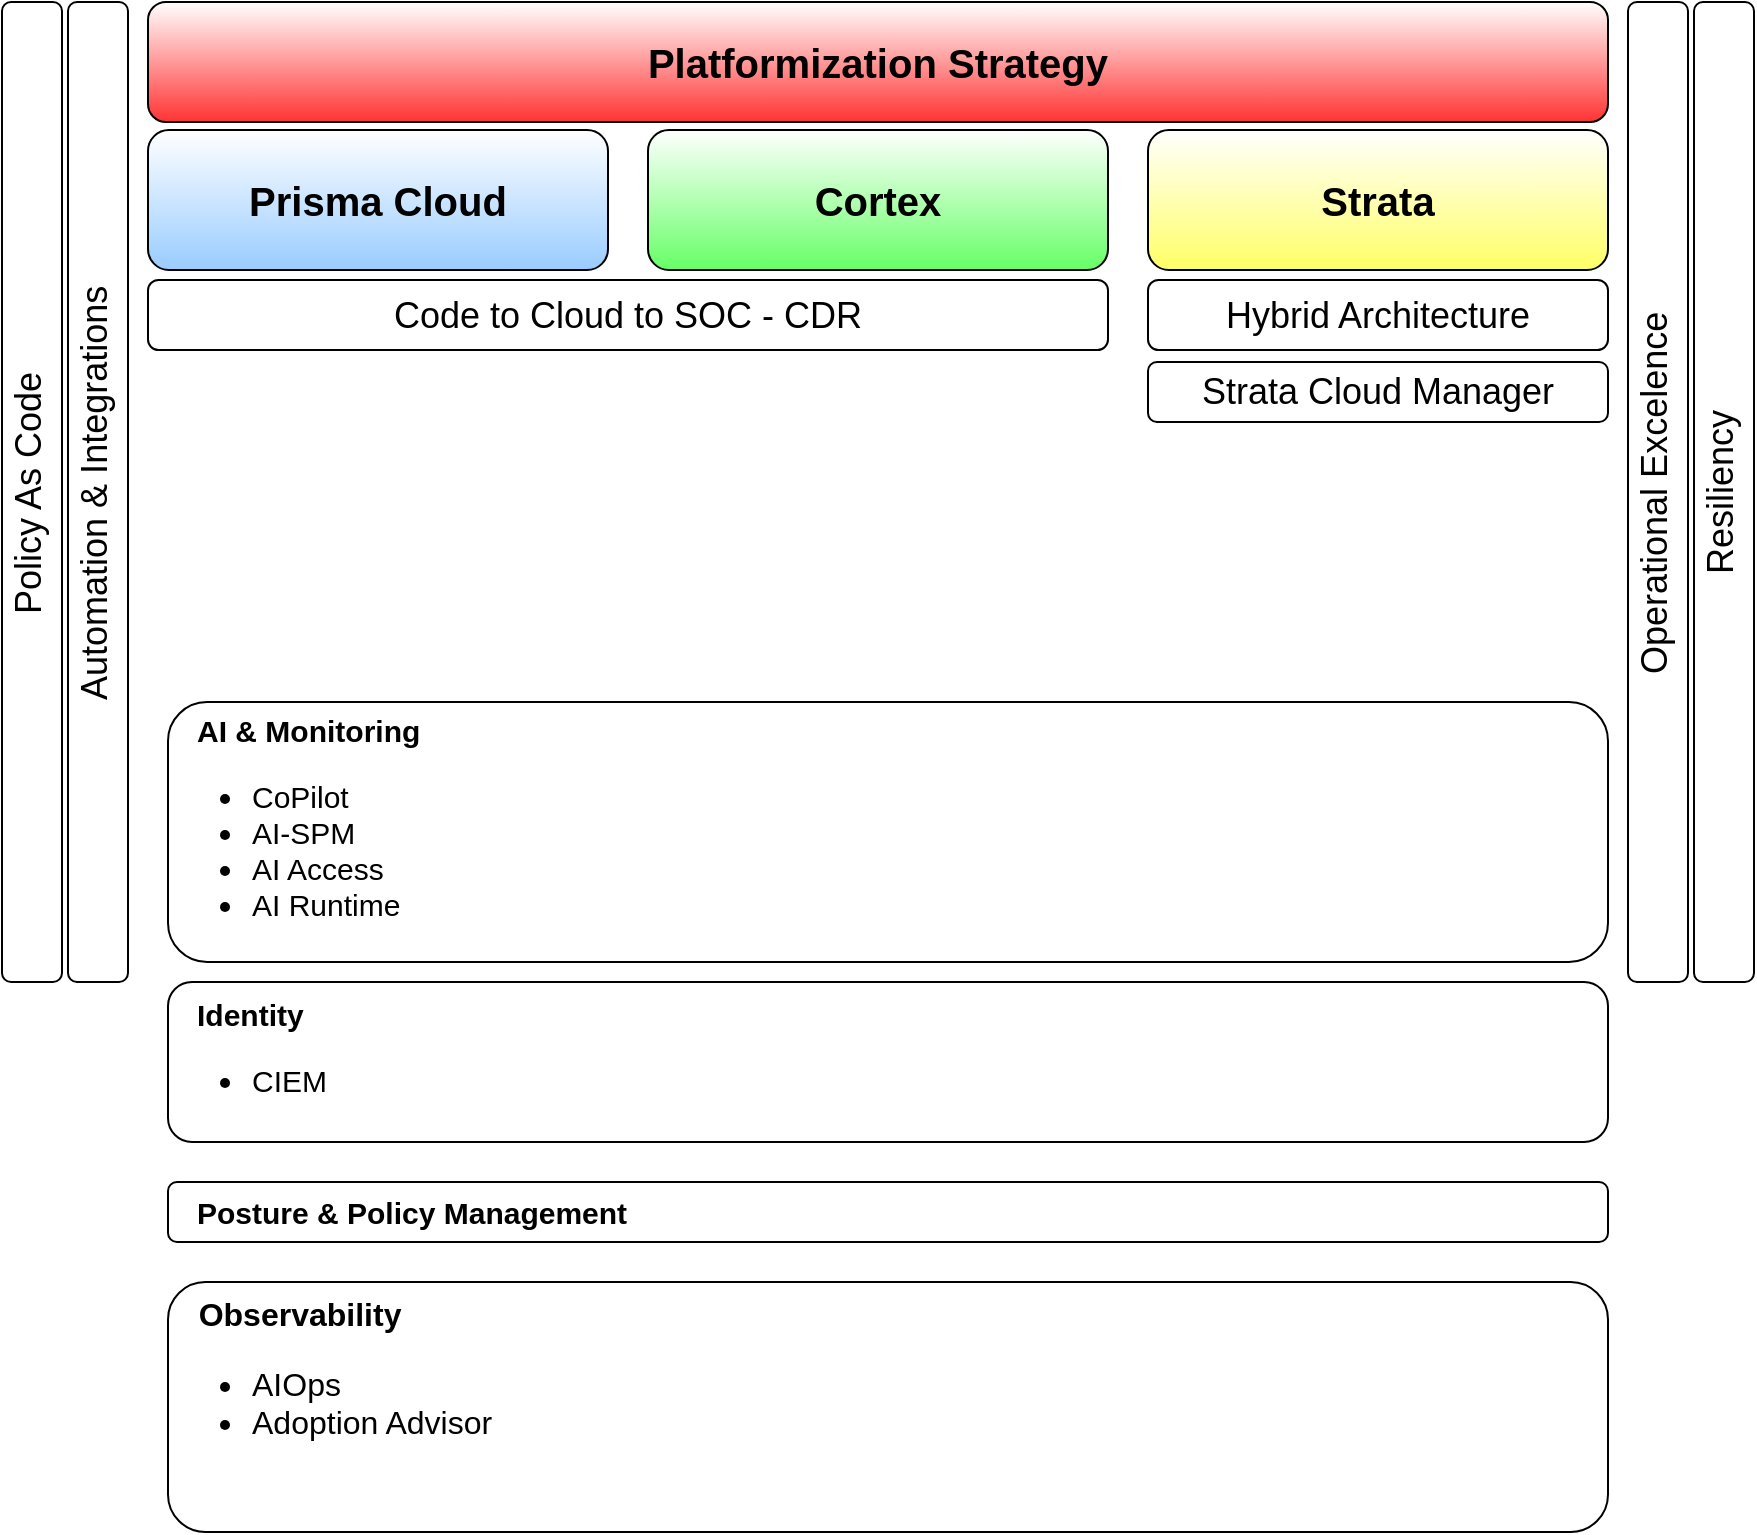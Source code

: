 <mxfile version="25.0.3">
  <diagram name="Page-1" id="MRtzzXNwsHmBVyryb6eQ">
    <mxGraphModel dx="2326" dy="1000" grid="1" gridSize="10" guides="1" tooltips="1" connect="1" arrows="1" fold="1" page="1" pageScale="1" pageWidth="850" pageHeight="1100" math="0" shadow="0">
      <root>
        <mxCell id="0" />
        <mxCell id="1" parent="0" />
        <mxCell id="jgMRVaHnvhg0y0FyFOAp-1" value="&lt;font style=&quot;font-size: 20px;&quot;&gt;Platformization Strategy&lt;/font&gt;" style="rounded=1;whiteSpace=wrap;html=1;gradientColor=#FF3333;fontStyle=1" vertex="1" parent="1">
          <mxGeometry x="70" y="50" width="730" height="60" as="geometry" />
        </mxCell>
        <mxCell id="jgMRVaHnvhg0y0FyFOAp-2" value="Prisma Cloud" style="rounded=1;whiteSpace=wrap;html=1;fontSize=20;gradientColor=#99CCFF;fontStyle=1" vertex="1" parent="1">
          <mxGeometry x="70" y="114" width="230" height="70" as="geometry" />
        </mxCell>
        <mxCell id="jgMRVaHnvhg0y0FyFOAp-3" value="Cortex" style="rounded=1;whiteSpace=wrap;html=1;fontSize=20;gradientColor=#66FF66;fontStyle=1" vertex="1" parent="1">
          <mxGeometry x="320" y="114" width="230" height="70" as="geometry" />
        </mxCell>
        <mxCell id="jgMRVaHnvhg0y0FyFOAp-4" value="Strata" style="rounded=1;whiteSpace=wrap;html=1;fontSize=20;gradientColor=#FFFF66;fontStyle=1" vertex="1" parent="1">
          <mxGeometry x="570" y="114" width="230" height="70" as="geometry" />
        </mxCell>
        <mxCell id="jgMRVaHnvhg0y0FyFOAp-5" value="&lt;b&gt;&amp;nbsp; &amp;nbsp;AI &amp;amp; Monitoring&lt;/b&gt;&lt;div&gt;&lt;ul&gt;&lt;li&gt;CoPilot&lt;/li&gt;&lt;li&gt;AI-SPM&lt;/li&gt;&lt;li&gt;AI Access&lt;/li&gt;&lt;li&gt;AI Runtime&lt;/li&gt;&lt;/ul&gt;&lt;/div&gt;" style="rounded=1;whiteSpace=wrap;html=1;fontSize=15;align=left;" vertex="1" parent="1">
          <mxGeometry x="80" y="400" width="720" height="130" as="geometry" />
        </mxCell>
        <mxCell id="jgMRVaHnvhg0y0FyFOAp-6" value="&lt;b&gt;&amp;nbsp; &amp;nbsp;Identity&lt;/b&gt;&lt;div&gt;&lt;ul&gt;&lt;li&gt;CIEM&lt;/li&gt;&lt;/ul&gt;&lt;/div&gt;" style="rounded=1;whiteSpace=wrap;html=1;fontSize=15;align=left;" vertex="1" parent="1">
          <mxGeometry x="80" y="540" width="720" height="80" as="geometry" />
        </mxCell>
        <mxCell id="jgMRVaHnvhg0y0FyFOAp-7" value="&lt;b&gt;&amp;nbsp; &amp;nbsp;Posture &amp;amp; Policy Management&lt;/b&gt;" style="rounded=1;whiteSpace=wrap;html=1;fontSize=15;align=left;" vertex="1" parent="1">
          <mxGeometry x="80" y="640" width="720" height="30" as="geometry" />
        </mxCell>
        <mxCell id="jgMRVaHnvhg0y0FyFOAp-8" value="&lt;b&gt;&amp;nbsp; &amp;nbsp;Observability&lt;/b&gt;&lt;div&gt;&lt;ul&gt;&lt;li&gt;AIOps&lt;/li&gt;&lt;li&gt;Adoption Advisor&lt;/li&gt;&lt;/ul&gt;&lt;/div&gt;&lt;div&gt;&lt;br&gt;&lt;/div&gt;" style="rounded=1;whiteSpace=wrap;html=1;fontSize=16;align=left;verticalAlign=top;" vertex="1" parent="1">
          <mxGeometry x="80" y="690" width="720" height="125" as="geometry" />
        </mxCell>
        <mxCell id="jgMRVaHnvhg0y0FyFOAp-9" value="Operational Excelence" style="rounded=1;whiteSpace=wrap;html=1;rotation=-180;flipV=1;flipH=1;textDirection=vertical-lr;fontSize=18;" vertex="1" parent="1">
          <mxGeometry x="810" y="50" width="30" height="490" as="geometry" />
        </mxCell>
        <mxCell id="jgMRVaHnvhg0y0FyFOAp-10" value="Automation &amp;amp; Integrations" style="rounded=1;whiteSpace=wrap;html=1;rotation=-180;flipV=1;flipH=1;textDirection=vertical-lr;fontSize=18;" vertex="1" parent="1">
          <mxGeometry x="30" y="50" width="30" height="490" as="geometry" />
        </mxCell>
        <mxCell id="jgMRVaHnvhg0y0FyFOAp-11" value="Resiliency" style="rounded=1;whiteSpace=wrap;html=1;rotation=-180;flipV=1;flipH=1;textDirection=vertical-lr;fontSize=18;" vertex="1" parent="1">
          <mxGeometry x="843" y="50" width="30" height="490" as="geometry" />
        </mxCell>
        <mxCell id="jgMRVaHnvhg0y0FyFOAp-12" value="Hybrid Architecture" style="rounded=1;whiteSpace=wrap;html=1;fontSize=18;" vertex="1" parent="1">
          <mxGeometry x="570" y="189" width="230" height="35" as="geometry" />
        </mxCell>
        <mxCell id="jgMRVaHnvhg0y0FyFOAp-13" value="Strata Cloud Manager" style="rounded=1;whiteSpace=wrap;html=1;fontSize=18;" vertex="1" parent="1">
          <mxGeometry x="570" y="230" width="230" height="30" as="geometry" />
        </mxCell>
        <mxCell id="jgMRVaHnvhg0y0FyFOAp-14" value="Code to Cloud to SOC - CDR" style="rounded=1;whiteSpace=wrap;html=1;fontSize=18;" vertex="1" parent="1">
          <mxGeometry x="70" y="189" width="480" height="35" as="geometry" />
        </mxCell>
        <mxCell id="jgMRVaHnvhg0y0FyFOAp-15" value="Policy As Code" style="rounded=1;whiteSpace=wrap;html=1;rotation=-180;flipV=1;flipH=1;textDirection=vertical-lr;fontSize=18;" vertex="1" parent="1">
          <mxGeometry x="-3" y="50" width="30" height="490" as="geometry" />
        </mxCell>
      </root>
    </mxGraphModel>
  </diagram>
</mxfile>

